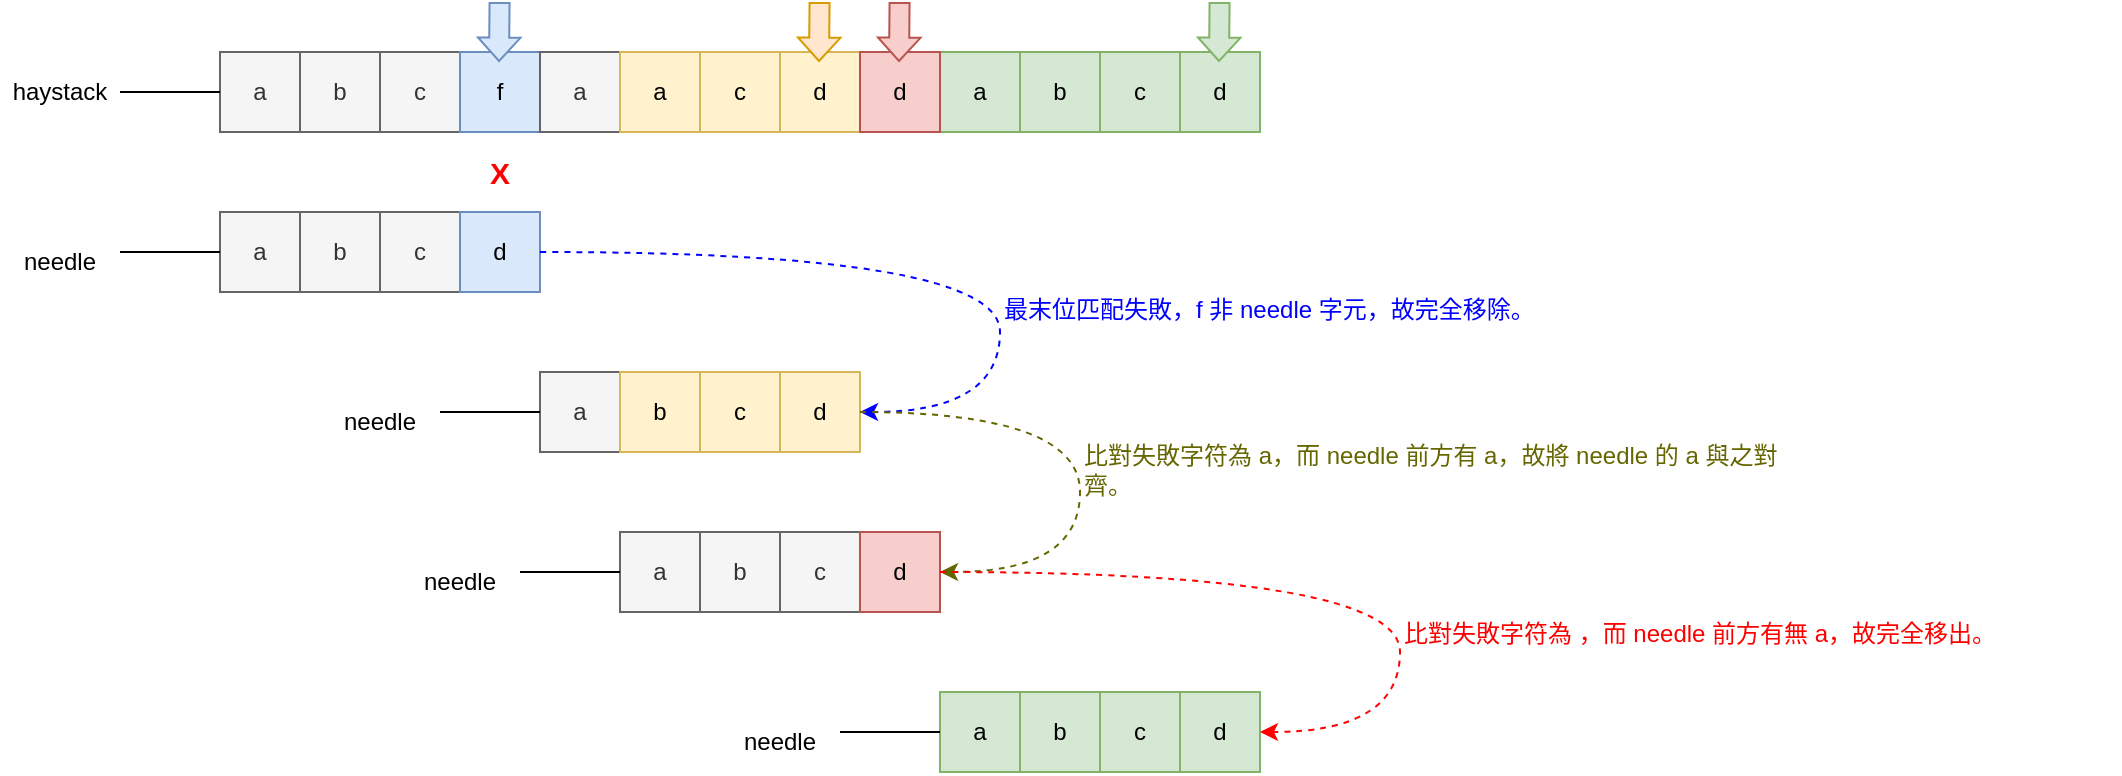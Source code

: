 <mxfile version="20.3.0" type="device" pages="4"><diagram id="TWOvDOO7eajAA5IfUKUp" name="第 1 页"><mxGraphModel dx="984" dy="507" grid="1" gridSize="10" guides="1" tooltips="1" connect="1" arrows="1" fold="1" page="1" pageScale="1" pageWidth="827" pageHeight="1169" math="0" shadow="0"><root><mxCell id="0"/><mxCell id="1" parent="0"/><mxCell id="67MY2ZFsQIr6qrmqAiH3-1" value="&lt;font color=&quot;#ff0000&quot; style=&quot;font-size: 15px;&quot;&gt;&lt;b style=&quot;&quot;&gt;X&lt;/b&gt;&lt;/font&gt;" style="rounded=0;whiteSpace=wrap;html=1;fontSize=15;strokeColor=none;" vertex="1" parent="1"><mxGeometry x="320" y="320" width="40" height="40" as="geometry"/></mxCell><mxCell id="ruVIrff8bBPIqfEPgjw3-1" value="b" style="rounded=0;whiteSpace=wrap;html=1;fillColor=#f5f5f5;fontColor=#333333;strokeColor=#666666;" parent="1" vertex="1"><mxGeometry x="240" y="280" width="40" height="40" as="geometry"/></mxCell><mxCell id="ruVIrff8bBPIqfEPgjw3-2" value="c" style="rounded=0;whiteSpace=wrap;html=1;fillColor=#f5f5f5;fontColor=#333333;strokeColor=#666666;" parent="1" vertex="1"><mxGeometry x="280" y="280" width="40" height="40" as="geometry"/></mxCell><mxCell id="ruVIrff8bBPIqfEPgjw3-3" value="f" style="rounded=0;whiteSpace=wrap;html=1;fillColor=#dae8fc;strokeColor=#6c8ebf;" parent="1" vertex="1"><mxGeometry x="320" y="280" width="40" height="40" as="geometry"/></mxCell><mxCell id="ruVIrff8bBPIqfEPgjw3-4" value="d" style="rounded=0;whiteSpace=wrap;html=1;fillColor=#fff2cc;strokeColor=#d6b656;" parent="1" vertex="1"><mxGeometry x="480" y="280" width="40" height="40" as="geometry"/></mxCell><mxCell id="ruVIrff8bBPIqfEPgjw3-5" value="a" style="rounded=0;whiteSpace=wrap;html=1;fillColor=#f5f5f5;fontColor=#333333;strokeColor=#666666;" parent="1" vertex="1"><mxGeometry x="200" y="280" width="40" height="40" as="geometry"/></mxCell><mxCell id="ruVIrff8bBPIqfEPgjw3-6" value="a" style="rounded=0;whiteSpace=wrap;html=1;fillColor=#f5f5f5;fontColor=#333333;strokeColor=#666666;" parent="1" vertex="1"><mxGeometry x="360" y="280" width="40" height="40" as="geometry"/></mxCell><mxCell id="ruVIrff8bBPIqfEPgjw3-7" value="c" style="rounded=0;whiteSpace=wrap;html=1;fillColor=#fff2cc;strokeColor=#d6b656;" parent="1" vertex="1"><mxGeometry x="440" y="280" width="40" height="40" as="geometry"/></mxCell><mxCell id="ruVIrff8bBPIqfEPgjw3-8" value="c" style="rounded=0;whiteSpace=wrap;html=1;fillColor=#d5e8d4;strokeColor=#82b366;" parent="1" vertex="1"><mxGeometry x="640" y="280" width="40" height="40" as="geometry"/></mxCell><mxCell id="ruVIrff8bBPIqfEPgjw3-9" style="edgeStyle=orthogonalEdgeStyle;rounded=0;orthogonalLoop=1;jettySize=auto;html=1;exitX=1;exitY=0.5;exitDx=0;exitDy=0;entryX=0;entryY=0.5;entryDx=0;entryDy=0;endArrow=none;endFill=0;" parent="1" source="ruVIrff8bBPIqfEPgjw3-10" target="ruVIrff8bBPIqfEPgjw3-5" edge="1"><mxGeometry relative="1" as="geometry"/></mxCell><mxCell id="ruVIrff8bBPIqfEPgjw3-10" value="haystack" style="text;html=1;align=center;verticalAlign=middle;whiteSpace=wrap;rounded=0;" parent="1" vertex="1"><mxGeometry x="90" y="285" width="60" height="30" as="geometry"/></mxCell><mxCell id="ruVIrff8bBPIqfEPgjw3-12" value="" style="shape=flexArrow;endArrow=classic;html=1;rounded=0;endWidth=10.263;endSize=3.561;fillColor=#dae8fc;strokeColor=#6c8ebf;" parent="1" edge="1"><mxGeometry width="50" height="50" relative="1" as="geometry"><mxPoint x="339.79" y="255" as="sourcePoint"/><mxPoint x="339.5" y="285" as="targetPoint"/></mxGeometry></mxCell><mxCell id="ruVIrff8bBPIqfEPgjw3-13" value="" style="shape=flexArrow;endArrow=classic;html=1;rounded=0;endWidth=10.263;endSize=3.561;fillColor=#ffe6cc;strokeColor=#d79b00;" parent="1" edge="1"><mxGeometry width="50" height="50" relative="1" as="geometry"><mxPoint x="499.79" y="255" as="sourcePoint"/><mxPoint x="499.5" y="285" as="targetPoint"/></mxGeometry></mxCell><mxCell id="H9iZSkoK0ZwCjskFEOO_-1" value="c" style="rounded=0;whiteSpace=wrap;html=1;fillColor=#f5f5f5;fontColor=#333333;strokeColor=#666666;" parent="1" vertex="1"><mxGeometry x="280" y="360" width="40" height="40" as="geometry"/></mxCell><mxCell id="H9iZSkoK0ZwCjskFEOO_-2" value="a" style="rounded=0;whiteSpace=wrap;html=1;fillColor=#f5f5f5;fontColor=#333333;strokeColor=#666666;" parent="1" vertex="1"><mxGeometry x="200" y="360" width="40" height="40" as="geometry"/></mxCell><mxCell id="H9iZSkoK0ZwCjskFEOO_-3" value="b" style="rounded=0;whiteSpace=wrap;html=1;fillColor=#f5f5f5;fontColor=#333333;strokeColor=#666666;" parent="1" vertex="1"><mxGeometry x="240" y="360" width="40" height="40" as="geometry"/></mxCell><mxCell id="H9iZSkoK0ZwCjskFEOO_-4" style="edgeStyle=orthogonalEdgeStyle;rounded=0;orthogonalLoop=1;jettySize=auto;html=1;exitX=1;exitY=0.5;exitDx=0;exitDy=0;entryX=0;entryY=0.5;entryDx=0;entryDy=0;endArrow=none;endFill=0;" parent="1" edge="1"><mxGeometry relative="1" as="geometry"><mxPoint x="200" y="380" as="targetPoint"/><mxPoint x="150" y="380" as="sourcePoint"/></mxGeometry></mxCell><mxCell id="H9iZSkoK0ZwCjskFEOO_-5" value="needle" style="text;html=1;strokeColor=none;fillColor=none;align=center;verticalAlign=middle;whiteSpace=wrap;rounded=0;" parent="1" vertex="1"><mxGeometry x="90" y="370" width="60" height="30" as="geometry"/></mxCell><mxCell id="H9iZSkoK0ZwCjskFEOO_-7" value="d" style="rounded=0;whiteSpace=wrap;html=1;fillColor=#d5e8d4;strokeColor=#82b366;" parent="1" vertex="1"><mxGeometry x="680" y="280" width="40" height="40" as="geometry"/></mxCell><mxCell id="H9iZSkoK0ZwCjskFEOO_-8" value="d" style="rounded=0;whiteSpace=wrap;html=1;fillColor=#dae8fc;strokeColor=#6c8ebf;" parent="1" vertex="1"><mxGeometry x="320" y="360" width="40" height="40" as="geometry"/></mxCell><mxCell id="H9iZSkoK0ZwCjskFEOO_-9" value="a" style="rounded=0;whiteSpace=wrap;html=1;fillColor=#fff2cc;strokeColor=#d6b656;" parent="1" vertex="1"><mxGeometry x="400" y="280" width="40" height="40" as="geometry"/></mxCell><mxCell id="H9iZSkoK0ZwCjskFEOO_-10" value="c" style="rounded=0;whiteSpace=wrap;html=1;fillColor=#fff2cc;strokeColor=#d6b656;" parent="1" vertex="1"><mxGeometry x="440" y="440" width="40" height="40" as="geometry"/></mxCell><mxCell id="H9iZSkoK0ZwCjskFEOO_-11" value="a" style="rounded=0;whiteSpace=wrap;html=1;fillColor=#f5f5f5;fontColor=#333333;strokeColor=#666666;" parent="1" vertex="1"><mxGeometry x="360" y="440" width="40" height="40" as="geometry"/></mxCell><mxCell id="H9iZSkoK0ZwCjskFEOO_-12" value="b" style="rounded=0;whiteSpace=wrap;html=1;fillColor=#fff2cc;strokeColor=#d6b656;" parent="1" vertex="1"><mxGeometry x="400" y="440" width="40" height="40" as="geometry"/></mxCell><mxCell id="H9iZSkoK0ZwCjskFEOO_-13" style="edgeStyle=orthogonalEdgeStyle;rounded=0;orthogonalLoop=1;jettySize=auto;html=1;exitX=1;exitY=0.5;exitDx=0;exitDy=0;entryX=0;entryY=0.5;entryDx=0;entryDy=0;endArrow=none;endFill=0;" parent="1" edge="1"><mxGeometry relative="1" as="geometry"><mxPoint x="360" y="460" as="targetPoint"/><mxPoint x="310" y="460" as="sourcePoint"/></mxGeometry></mxCell><mxCell id="H9iZSkoK0ZwCjskFEOO_-14" value="needle" style="text;html=1;strokeColor=none;fillColor=none;align=center;verticalAlign=middle;whiteSpace=wrap;rounded=0;" parent="1" vertex="1"><mxGeometry x="250" y="450" width="60" height="30" as="geometry"/></mxCell><mxCell id="H9iZSkoK0ZwCjskFEOO_-15" value="d" style="rounded=0;whiteSpace=wrap;html=1;fillColor=#fff2cc;strokeColor=#d6b656;" parent="1" vertex="1"><mxGeometry x="480" y="440" width="40" height="40" as="geometry"/></mxCell><mxCell id="H9iZSkoK0ZwCjskFEOO_-16" value="a" style="rounded=0;whiteSpace=wrap;html=1;fillColor=#d5e8d4;strokeColor=#82b366;" parent="1" vertex="1"><mxGeometry x="560" y="280" width="40" height="40" as="geometry"/></mxCell><mxCell id="H9iZSkoK0ZwCjskFEOO_-17" value="b" style="rounded=0;whiteSpace=wrap;html=1;fillColor=#d5e8d4;strokeColor=#82b366;" parent="1" vertex="1"><mxGeometry x="600" y="280" width="40" height="40" as="geometry"/></mxCell><mxCell id="H9iZSkoK0ZwCjskFEOO_-18" value="" style="shape=flexArrow;endArrow=classic;html=1;rounded=0;endWidth=10.263;endSize=3.561;fillColor=#d5e8d4;strokeColor=#82b366;" parent="1" edge="1"><mxGeometry width="50" height="50" relative="1" as="geometry"><mxPoint x="699.79" y="255" as="sourcePoint"/><mxPoint x="699.5" y="285" as="targetPoint"/></mxGeometry></mxCell><mxCell id="H9iZSkoK0ZwCjskFEOO_-19" value="c" style="rounded=0;whiteSpace=wrap;html=1;fillColor=#f5f5f5;strokeColor=#666666;fontColor=#333333;" parent="1" vertex="1"><mxGeometry x="480" y="520" width="40" height="40" as="geometry"/></mxCell><mxCell id="H9iZSkoK0ZwCjskFEOO_-20" value="a" style="rounded=0;whiteSpace=wrap;html=1;fillColor=#f5f5f5;fontColor=#333333;strokeColor=#666666;" parent="1" vertex="1"><mxGeometry x="400" y="520" width="40" height="40" as="geometry"/></mxCell><mxCell id="H9iZSkoK0ZwCjskFEOO_-21" value="b" style="rounded=0;whiteSpace=wrap;html=1;fillColor=#f5f5f5;strokeColor=#666666;fontColor=#333333;" parent="1" vertex="1"><mxGeometry x="440" y="520" width="40" height="40" as="geometry"/></mxCell><mxCell id="H9iZSkoK0ZwCjskFEOO_-22" style="edgeStyle=orthogonalEdgeStyle;rounded=0;orthogonalLoop=1;jettySize=auto;html=1;exitX=1;exitY=0.5;exitDx=0;exitDy=0;entryX=0;entryY=0.5;entryDx=0;entryDy=0;endArrow=none;endFill=0;" parent="1" edge="1"><mxGeometry relative="1" as="geometry"><mxPoint x="400" y="540" as="targetPoint"/><mxPoint x="350" y="540" as="sourcePoint"/></mxGeometry></mxCell><mxCell id="H9iZSkoK0ZwCjskFEOO_-23" value="needle" style="text;html=1;strokeColor=none;fillColor=none;align=center;verticalAlign=middle;whiteSpace=wrap;rounded=0;" parent="1" vertex="1"><mxGeometry x="290" y="530" width="60" height="30" as="geometry"/></mxCell><mxCell id="H9iZSkoK0ZwCjskFEOO_-24" value="d" style="rounded=0;whiteSpace=wrap;html=1;fillColor=#f8cecc;strokeColor=#b85450;" parent="1" vertex="1"><mxGeometry x="520" y="520" width="40" height="40" as="geometry"/></mxCell><mxCell id="H9iZSkoK0ZwCjskFEOO_-27" value="c" style="rounded=0;whiteSpace=wrap;html=1;fillColor=#d5e8d4;strokeColor=#82b366;" parent="1" vertex="1"><mxGeometry x="640" y="600" width="40" height="40" as="geometry"/></mxCell><mxCell id="H9iZSkoK0ZwCjskFEOO_-28" value="a" style="rounded=0;whiteSpace=wrap;html=1;fillColor=#d5e8d4;strokeColor=#82b366;" parent="1" vertex="1"><mxGeometry x="560" y="600" width="40" height="40" as="geometry"/></mxCell><mxCell id="H9iZSkoK0ZwCjskFEOO_-29" value="b" style="rounded=0;whiteSpace=wrap;html=1;fillColor=#d5e8d4;strokeColor=#82b366;" parent="1" vertex="1"><mxGeometry x="600" y="600" width="40" height="40" as="geometry"/></mxCell><mxCell id="H9iZSkoK0ZwCjskFEOO_-30" style="edgeStyle=orthogonalEdgeStyle;rounded=0;orthogonalLoop=1;jettySize=auto;html=1;exitX=1;exitY=0.5;exitDx=0;exitDy=0;entryX=0;entryY=0.5;entryDx=0;entryDy=0;endArrow=none;endFill=0;" parent="1" edge="1"><mxGeometry relative="1" as="geometry"><mxPoint x="560" y="620" as="targetPoint"/><mxPoint x="510" y="620" as="sourcePoint"/></mxGeometry></mxCell><mxCell id="H9iZSkoK0ZwCjskFEOO_-31" value="needle" style="text;html=1;strokeColor=none;fillColor=none;align=center;verticalAlign=middle;whiteSpace=wrap;rounded=0;" parent="1" vertex="1"><mxGeometry x="450" y="610" width="60" height="30" as="geometry"/></mxCell><mxCell id="H9iZSkoK0ZwCjskFEOO_-32" value="d" style="rounded=0;whiteSpace=wrap;html=1;fillColor=#d5e8d4;strokeColor=#82b366;" parent="1" vertex="1"><mxGeometry x="680" y="600" width="40" height="40" as="geometry"/></mxCell><mxCell id="H9iZSkoK0ZwCjskFEOO_-33" value="d" style="rounded=0;whiteSpace=wrap;html=1;fillColor=#f8cecc;strokeColor=#b85450;" parent="1" vertex="1"><mxGeometry x="520" y="280" width="40" height="40" as="geometry"/></mxCell><mxCell id="ruVIrff8bBPIqfEPgjw3-11" value="" style="shape=flexArrow;endArrow=classic;html=1;rounded=0;endWidth=10.263;endSize=3.561;fillColor=#f8cecc;strokeColor=#b85450;" parent="1" edge="1"><mxGeometry width="50" height="50" relative="1" as="geometry"><mxPoint x="539.79" y="255" as="sourcePoint"/><mxPoint x="539.5" y="285" as="targetPoint"/></mxGeometry></mxCell><mxCell id="67MY2ZFsQIr6qrmqAiH3-2" value="" style="endArrow=classic;html=1;rounded=0;entryX=1;entryY=0.5;entryDx=0;entryDy=0;edgeStyle=orthogonalEdgeStyle;curved=1;strokeColor=#0000FF;dashed=1;exitX=1;exitY=0.5;exitDx=0;exitDy=0;" edge="1" parent="1" source="H9iZSkoK0ZwCjskFEOO_-8"><mxGeometry width="50" height="50" relative="1" as="geometry"><mxPoint x="480" y="380" as="sourcePoint"/><mxPoint x="520" y="460" as="targetPoint"/><Array as="points"><mxPoint x="590" y="380"/><mxPoint x="590" y="460"/></Array></mxGeometry></mxCell><mxCell id="67MY2ZFsQIr6qrmqAiH3-3" value="&lt;font&gt;最末位匹配失敗，f 非 needle 字元，故完全移除。&lt;br&gt;&lt;/font&gt;" style="text;html=1;strokeColor=none;fillColor=none;align=left;verticalAlign=middle;whiteSpace=wrap;rounded=0;fontColor=#0000FF;" vertex="1" parent="1"><mxGeometry x="590" y="380" width="360" height="57.5" as="geometry"/></mxCell><mxCell id="gNxpxUOA5vaOE4mR4LmY-1" value="" style="endArrow=classic;html=1;rounded=0;entryX=1;entryY=0.5;entryDx=0;entryDy=0;edgeStyle=orthogonalEdgeStyle;curved=1;strokeColor=#666600;dashed=1;exitX=1;exitY=0.5;exitDx=0;exitDy=0;" edge="1" parent="1"><mxGeometry width="50" height="50" relative="1" as="geometry"><mxPoint x="520" y="460" as="sourcePoint"/><mxPoint x="560" y="540" as="targetPoint"/><Array as="points"><mxPoint x="630" y="460"/><mxPoint x="630" y="540"/></Array></mxGeometry></mxCell><mxCell id="gNxpxUOA5vaOE4mR4LmY-2" value="&lt;font&gt;比對失敗字符為 a，而 needle 前方有 a，故將 needle 的 a 與之對齊。&lt;br&gt;&lt;/font&gt;" style="text;html=1;strokeColor=none;fillColor=none;align=left;verticalAlign=middle;whiteSpace=wrap;rounded=0;fontColor=#666600;" vertex="1" parent="1"><mxGeometry x="630" y="460" width="360" height="57.5" as="geometry"/></mxCell><mxCell id="kEv8HRRzBXG5E5heanjW-1" value="" style="endArrow=classic;html=1;rounded=0;entryX=1;entryY=0.5;entryDx=0;entryDy=0;edgeStyle=orthogonalEdgeStyle;curved=1;strokeColor=#FF0000;dashed=1;exitX=1;exitY=0.5;exitDx=0;exitDy=0;" edge="1" parent="1"><mxGeometry width="50" height="50" relative="1" as="geometry"><mxPoint x="560" y="540" as="sourcePoint"/><mxPoint x="720" y="620" as="targetPoint"/><Array as="points"><mxPoint x="790" y="540"/><mxPoint x="790" y="620"/></Array></mxGeometry></mxCell><mxCell id="kEv8HRRzBXG5E5heanjW-2" value="&lt;font&gt;比對失敗字符為 ，而 needle 前方有無 a，故完全移出。&lt;br&gt;&lt;/font&gt;" style="text;html=1;strokeColor=none;fillColor=none;align=left;verticalAlign=middle;whiteSpace=wrap;rounded=0;fontColor=#FF0000;" vertex="1" parent="1"><mxGeometry x="790" y="542.5" width="360" height="57.5" as="geometry"/></mxCell></root></mxGraphModel></diagram><diagram id="terFQ3q70wafg8sZ-qy3" name="第 2 页"><mxGraphModel dx="984" dy="507" grid="1" gridSize="10" guides="1" tooltips="1" connect="1" arrows="1" fold="1" page="1" pageScale="1" pageWidth="827" pageHeight="1169" math="0" shadow="0"><root><mxCell id="0"/><mxCell id="1" parent="0"/><mxCell id="0qja3dDiQG7eKuih6hfM-1" value="&lt;font color=&quot;#ff0000&quot; style=&quot;font-size: 15px;&quot;&gt;&lt;b style=&quot;&quot;&gt;X&lt;/b&gt;&lt;/font&gt;" style="rounded=0;whiteSpace=wrap;html=1;fontSize=15;strokeColor=none;" vertex="1" parent="1"><mxGeometry x="320" y="320" width="40" height="40" as="geometry"/></mxCell><mxCell id="0qja3dDiQG7eKuih6hfM-2" value="b" style="rounded=0;whiteSpace=wrap;html=1;fillColor=#f5f5f5;fontColor=#333333;strokeColor=#666666;" vertex="1" parent="1"><mxGeometry x="240" y="280" width="40" height="40" as="geometry"/></mxCell><mxCell id="0qja3dDiQG7eKuih6hfM-3" value="c" style="rounded=0;whiteSpace=wrap;html=1;fillColor=#f5f5f5;fontColor=#333333;strokeColor=#666666;" vertex="1" parent="1"><mxGeometry x="280" y="280" width="40" height="40" as="geometry"/></mxCell><mxCell id="0qja3dDiQG7eKuih6hfM-4" value="f" style="rounded=0;whiteSpace=wrap;html=1;fillColor=#dae8fc;strokeColor=#6c8ebf;" vertex="1" parent="1"><mxGeometry x="320" y="280" width="40" height="40" as="geometry"/></mxCell><mxCell id="0qja3dDiQG7eKuih6hfM-5" value="d" style="rounded=0;whiteSpace=wrap;html=1;fillColor=#f5f5f5;strokeColor=#666666;fontColor=#333333;" vertex="1" parent="1"><mxGeometry x="480" y="280" width="40" height="40" as="geometry"/></mxCell><mxCell id="0qja3dDiQG7eKuih6hfM-6" value="a" style="rounded=0;whiteSpace=wrap;html=1;fillColor=#f5f5f5;fontColor=#333333;strokeColor=#666666;" vertex="1" parent="1"><mxGeometry x="200" y="280" width="40" height="40" as="geometry"/></mxCell><mxCell id="0qja3dDiQG7eKuih6hfM-7" value="a" style="rounded=0;whiteSpace=wrap;html=1;fillColor=#f5f5f5;fontColor=#333333;strokeColor=#666666;" vertex="1" parent="1"><mxGeometry x="360" y="280" width="40" height="40" as="geometry"/></mxCell><mxCell id="0qja3dDiQG7eKuih6hfM-8" value="c" style="rounded=0;whiteSpace=wrap;html=1;fillColor=#f5f5f5;strokeColor=#666666;fontColor=#333333;" vertex="1" parent="1"><mxGeometry x="440" y="280" width="40" height="40" as="geometry"/></mxCell><mxCell id="0qja3dDiQG7eKuih6hfM-9" value="c" style="rounded=0;whiteSpace=wrap;html=1;fillColor=#f5f5f5;strokeColor=#666666;fontColor=#333333;" vertex="1" parent="1"><mxGeometry x="640" y="280" width="40" height="40" as="geometry"/></mxCell><mxCell id="0qja3dDiQG7eKuih6hfM-10" style="edgeStyle=orthogonalEdgeStyle;rounded=0;orthogonalLoop=1;jettySize=auto;html=1;exitX=1;exitY=0.5;exitDx=0;exitDy=0;entryX=0;entryY=0.5;entryDx=0;entryDy=0;endArrow=none;endFill=0;" edge="1" parent="1" source="0qja3dDiQG7eKuih6hfM-11" target="0qja3dDiQG7eKuih6hfM-6"><mxGeometry relative="1" as="geometry"/></mxCell><mxCell id="0qja3dDiQG7eKuih6hfM-11" value="haystack" style="text;html=1;align=center;verticalAlign=middle;whiteSpace=wrap;rounded=0;" vertex="1" parent="1"><mxGeometry x="90" y="285" width="60" height="30" as="geometry"/></mxCell><mxCell id="0qja3dDiQG7eKuih6hfM-12" value="" style="shape=flexArrow;endArrow=classic;html=1;rounded=0;endWidth=10.263;endSize=3.561;fillColor=#dae8fc;strokeColor=#6c8ebf;" edge="1" parent="1"><mxGeometry width="50" height="50" relative="1" as="geometry"><mxPoint x="339.79" y="255" as="sourcePoint"/><mxPoint x="339.5" y="285" as="targetPoint"/></mxGeometry></mxCell><mxCell id="0qja3dDiQG7eKuih6hfM-14" value="c" style="rounded=0;whiteSpace=wrap;html=1;fillColor=#f5f5f5;fontColor=#333333;strokeColor=#666666;" vertex="1" parent="1"><mxGeometry x="280" y="360" width="40" height="40" as="geometry"/></mxCell><mxCell id="0qja3dDiQG7eKuih6hfM-15" value="a" style="rounded=0;whiteSpace=wrap;html=1;fillColor=#f5f5f5;fontColor=#333333;strokeColor=#666666;" vertex="1" parent="1"><mxGeometry x="200" y="360" width="40" height="40" as="geometry"/></mxCell><mxCell id="0qja3dDiQG7eKuih6hfM-16" value="b" style="rounded=0;whiteSpace=wrap;html=1;fillColor=#f5f5f5;fontColor=#333333;strokeColor=#666666;" vertex="1" parent="1"><mxGeometry x="240" y="360" width="40" height="40" as="geometry"/></mxCell><mxCell id="0qja3dDiQG7eKuih6hfM-17" style="edgeStyle=orthogonalEdgeStyle;rounded=0;orthogonalLoop=1;jettySize=auto;html=1;exitX=1;exitY=0.5;exitDx=0;exitDy=0;entryX=0;entryY=0.5;entryDx=0;entryDy=0;endArrow=none;endFill=0;" edge="1" parent="1"><mxGeometry relative="1" as="geometry"><mxPoint x="200" y="380" as="targetPoint"/><mxPoint x="150" y="380" as="sourcePoint"/></mxGeometry></mxCell><mxCell id="0qja3dDiQG7eKuih6hfM-18" value="needle" style="text;html=1;strokeColor=none;fillColor=none;align=center;verticalAlign=middle;whiteSpace=wrap;rounded=0;" vertex="1" parent="1"><mxGeometry x="90" y="370" width="60" height="30" as="geometry"/></mxCell><mxCell id="0qja3dDiQG7eKuih6hfM-19" value="d" style="rounded=0;whiteSpace=wrap;html=1;fillColor=#f5f5f5;strokeColor=#666666;fontColor=#333333;" vertex="1" parent="1"><mxGeometry x="680" y="280" width="40" height="40" as="geometry"/></mxCell><mxCell id="0qja3dDiQG7eKuih6hfM-20" value="d" style="rounded=0;whiteSpace=wrap;html=1;fillColor=#dae8fc;strokeColor=#6c8ebf;" vertex="1" parent="1"><mxGeometry x="320" y="360" width="40" height="40" as="geometry"/></mxCell><mxCell id="0qja3dDiQG7eKuih6hfM-21" value="a" style="rounded=0;whiteSpace=wrap;html=1;fillColor=#f5f5f5;strokeColor=#666666;fontColor=#333333;" vertex="1" parent="1"><mxGeometry x="400" y="280" width="40" height="40" as="geometry"/></mxCell><mxCell id="0qja3dDiQG7eKuih6hfM-22" value="c" style="rounded=0;whiteSpace=wrap;html=1;fillColor=#f5f5f5;strokeColor=#666666;fontColor=#333333;" vertex="1" parent="1"><mxGeometry x="440" y="440" width="40" height="40" as="geometry"/></mxCell><mxCell id="0qja3dDiQG7eKuih6hfM-23" value="a" style="rounded=0;whiteSpace=wrap;html=1;fillColor=#f5f5f5;fontColor=#333333;strokeColor=#666666;" vertex="1" parent="1"><mxGeometry x="360" y="440" width="40" height="40" as="geometry"/></mxCell><mxCell id="0qja3dDiQG7eKuih6hfM-24" value="b" style="rounded=0;whiteSpace=wrap;html=1;fillColor=#f5f5f5;strokeColor=#666666;fontColor=#333333;" vertex="1" parent="1"><mxGeometry x="400" y="440" width="40" height="40" as="geometry"/></mxCell><mxCell id="0qja3dDiQG7eKuih6hfM-25" style="edgeStyle=orthogonalEdgeStyle;rounded=0;orthogonalLoop=1;jettySize=auto;html=1;exitX=1;exitY=0.5;exitDx=0;exitDy=0;entryX=0;entryY=0.5;entryDx=0;entryDy=0;endArrow=none;endFill=0;" edge="1" parent="1"><mxGeometry relative="1" as="geometry"><mxPoint x="360" y="460" as="targetPoint"/><mxPoint x="310" y="460" as="sourcePoint"/></mxGeometry></mxCell><mxCell id="0qja3dDiQG7eKuih6hfM-26" value="needle" style="text;html=1;strokeColor=none;fillColor=none;align=center;verticalAlign=middle;whiteSpace=wrap;rounded=0;" vertex="1" parent="1"><mxGeometry x="250" y="450" width="60" height="30" as="geometry"/></mxCell><mxCell id="0qja3dDiQG7eKuih6hfM-27" value="d" style="rounded=0;whiteSpace=wrap;html=1;fillColor=#f5f5f5;strokeColor=#666666;fontColor=#333333;" vertex="1" parent="1"><mxGeometry x="480" y="440" width="40" height="40" as="geometry"/></mxCell><mxCell id="0qja3dDiQG7eKuih6hfM-28" value="a" style="rounded=0;whiteSpace=wrap;html=1;fillColor=#f5f5f5;strokeColor=#666666;fontColor=#333333;" vertex="1" parent="1"><mxGeometry x="560" y="280" width="40" height="40" as="geometry"/></mxCell><mxCell id="0qja3dDiQG7eKuih6hfM-29" value="b" style="rounded=0;whiteSpace=wrap;html=1;fillColor=#f5f5f5;strokeColor=#666666;fontColor=#333333;" vertex="1" parent="1"><mxGeometry x="600" y="280" width="40" height="40" as="geometry"/></mxCell><mxCell id="0qja3dDiQG7eKuih6hfM-43" value="d" style="rounded=0;whiteSpace=wrap;html=1;fillColor=#f5f5f5;strokeColor=#666666;fontColor=#333333;" vertex="1" parent="1"><mxGeometry x="520" y="280" width="40" height="40" as="geometry"/></mxCell><mxCell id="0qja3dDiQG7eKuih6hfM-45" value="" style="endArrow=classic;html=1;rounded=0;entryX=1;entryY=0.5;entryDx=0;entryDy=0;edgeStyle=orthogonalEdgeStyle;curved=1;strokeColor=#0000FF;dashed=1;exitX=1;exitY=0.5;exitDx=0;exitDy=0;" edge="1" parent="1" source="0qja3dDiQG7eKuih6hfM-20"><mxGeometry width="50" height="50" relative="1" as="geometry"><mxPoint x="480" y="380" as="sourcePoint"/><mxPoint x="520" y="460" as="targetPoint"/><Array as="points"><mxPoint x="590" y="380"/><mxPoint x="590" y="460"/></Array></mxGeometry></mxCell><mxCell id="0qja3dDiQG7eKuih6hfM-46" value="&lt;font&gt;最末位匹配失敗，f 非 needle 字元，故完全移除。&lt;br&gt;&lt;/font&gt;" style="text;html=1;strokeColor=none;fillColor=none;align=left;verticalAlign=middle;whiteSpace=wrap;rounded=0;fontColor=#0000FF;" vertex="1" parent="1"><mxGeometry x="590" y="380" width="360" height="57.5" as="geometry"/></mxCell></root></mxGraphModel></diagram><diagram id="8VP9fh-J5mo64mlaeGOR" name="第 3 页"><mxGraphModel dx="984" dy="507" grid="1" gridSize="10" guides="1" tooltips="1" connect="1" arrows="1" fold="1" page="1" pageScale="1" pageWidth="827" pageHeight="1169" math="0" shadow="0"><root><mxCell id="0"/><mxCell id="1" parent="0"/><mxCell id="wOsj25zHwEaZlMBBkya7-1" value="&lt;font color=&quot;#ff0000&quot; style=&quot;font-size: 15px;&quot;&gt;&lt;b style=&quot;&quot;&gt;X&lt;/b&gt;&lt;/font&gt;" style="rounded=0;whiteSpace=wrap;html=1;fontSize=15;strokeColor=none;" vertex="1" parent="1"><mxGeometry x="400" y="320" width="40" height="40" as="geometry"/></mxCell><mxCell id="wOsj25zHwEaZlMBBkya7-2" value="b" style="rounded=0;whiteSpace=wrap;html=1;fillColor=#f5f5f5;fontColor=#333333;strokeColor=#666666;" vertex="1" parent="1"><mxGeometry x="240" y="280" width="40" height="40" as="geometry"/></mxCell><mxCell id="wOsj25zHwEaZlMBBkya7-3" value="c" style="rounded=0;whiteSpace=wrap;html=1;fillColor=#f5f5f5;fontColor=#333333;strokeColor=#666666;" vertex="1" parent="1"><mxGeometry x="280" y="280" width="40" height="40" as="geometry"/></mxCell><mxCell id="wOsj25zHwEaZlMBBkya7-4" value="f" style="rounded=0;whiteSpace=wrap;html=1;fillColor=#dae8fc;strokeColor=#6c8ebf;" vertex="1" parent="1"><mxGeometry x="320" y="280" width="40" height="40" as="geometry"/></mxCell><mxCell id="wOsj25zHwEaZlMBBkya7-5" value="d" style="rounded=0;whiteSpace=wrap;html=1;fillColor=#fff2cc;strokeColor=#d6b656;" vertex="1" parent="1"><mxGeometry x="480" y="280" width="40" height="40" as="geometry"/></mxCell><mxCell id="wOsj25zHwEaZlMBBkya7-6" value="a" style="rounded=0;whiteSpace=wrap;html=1;fillColor=#f5f5f5;fontColor=#333333;strokeColor=#666666;" vertex="1" parent="1"><mxGeometry x="200" y="280" width="40" height="40" as="geometry"/></mxCell><mxCell id="wOsj25zHwEaZlMBBkya7-7" value="a" style="rounded=0;whiteSpace=wrap;html=1;fillColor=#f5f5f5;fontColor=#333333;strokeColor=#666666;" vertex="1" parent="1"><mxGeometry x="360" y="280" width="40" height="40" as="geometry"/></mxCell><mxCell id="wOsj25zHwEaZlMBBkya7-8" value="c" style="rounded=0;whiteSpace=wrap;html=1;fillColor=#fff2cc;strokeColor=#d6b656;" vertex="1" parent="1"><mxGeometry x="440" y="280" width="40" height="40" as="geometry"/></mxCell><mxCell id="wOsj25zHwEaZlMBBkya7-9" value="c" style="rounded=0;whiteSpace=wrap;html=1;fillColor=#f5f5f5;strokeColor=#666666;fontColor=#333333;" vertex="1" parent="1"><mxGeometry x="640" y="280" width="40" height="40" as="geometry"/></mxCell><mxCell id="wOsj25zHwEaZlMBBkya7-10" style="edgeStyle=orthogonalEdgeStyle;rounded=0;orthogonalLoop=1;jettySize=auto;html=1;exitX=1;exitY=0.5;exitDx=0;exitDy=0;entryX=0;entryY=0.5;entryDx=0;entryDy=0;endArrow=none;endFill=0;" edge="1" parent="1" source="wOsj25zHwEaZlMBBkya7-11" target="wOsj25zHwEaZlMBBkya7-6"><mxGeometry relative="1" as="geometry"/></mxCell><mxCell id="wOsj25zHwEaZlMBBkya7-11" value="haystack" style="text;html=1;align=center;verticalAlign=middle;whiteSpace=wrap;rounded=0;" vertex="1" parent="1"><mxGeometry x="90" y="285" width="60" height="30" as="geometry"/></mxCell><mxCell id="wOsj25zHwEaZlMBBkya7-12" value="" style="shape=flexArrow;endArrow=classic;html=1;rounded=0;endWidth=10.263;endSize=3.561;fillColor=#dae8fc;strokeColor=#6c8ebf;" edge="1" parent="1"><mxGeometry width="50" height="50" relative="1" as="geometry"><mxPoint x="339.79" y="255" as="sourcePoint"/><mxPoint x="339.5" y="285" as="targetPoint"/></mxGeometry></mxCell><mxCell id="wOsj25zHwEaZlMBBkya7-13" value="" style="shape=flexArrow;endArrow=classic;html=1;rounded=0;endWidth=10.263;endSize=3.561;fillColor=#ffe6cc;strokeColor=#d79b00;" edge="1" parent="1"><mxGeometry width="50" height="50" relative="1" as="geometry"><mxPoint x="499.79" y="255" as="sourcePoint"/><mxPoint x="499.5" y="285" as="targetPoint"/></mxGeometry></mxCell><mxCell id="wOsj25zHwEaZlMBBkya7-19" value="d" style="rounded=0;whiteSpace=wrap;html=1;fillColor=#f5f5f5;strokeColor=#666666;fontColor=#333333;" vertex="1" parent="1"><mxGeometry x="680" y="280" width="40" height="40" as="geometry"/></mxCell><mxCell id="wOsj25zHwEaZlMBBkya7-21" value="a" style="rounded=0;whiteSpace=wrap;html=1;fillColor=#fff2cc;strokeColor=#d6b656;" vertex="1" parent="1"><mxGeometry x="400" y="280" width="40" height="40" as="geometry"/></mxCell><mxCell id="wOsj25zHwEaZlMBBkya7-22" value="c" style="rounded=0;whiteSpace=wrap;html=1;fillColor=#fff2cc;strokeColor=#d6b656;" vertex="1" parent="1"><mxGeometry x="440" y="360" width="40" height="40" as="geometry"/></mxCell><mxCell id="wOsj25zHwEaZlMBBkya7-23" value="a" style="rounded=0;whiteSpace=wrap;html=1;fillColor=#f5f5f5;fontColor=#333333;strokeColor=#666666;" vertex="1" parent="1"><mxGeometry x="360" y="360" width="40" height="40" as="geometry"/></mxCell><mxCell id="wOsj25zHwEaZlMBBkya7-24" value="b" style="rounded=0;whiteSpace=wrap;html=1;fillColor=#fff2cc;strokeColor=#d6b656;" vertex="1" parent="1"><mxGeometry x="400" y="360" width="40" height="40" as="geometry"/></mxCell><mxCell id="wOsj25zHwEaZlMBBkya7-25" style="edgeStyle=orthogonalEdgeStyle;rounded=0;orthogonalLoop=1;jettySize=auto;html=1;exitX=1;exitY=0.5;exitDx=0;exitDy=0;entryX=0;entryY=0.5;entryDx=0;entryDy=0;endArrow=none;endFill=0;" edge="1" parent="1"><mxGeometry relative="1" as="geometry"><mxPoint x="360" y="380" as="targetPoint"/><mxPoint x="310" y="380" as="sourcePoint"/></mxGeometry></mxCell><mxCell id="wOsj25zHwEaZlMBBkya7-26" value="needle" style="text;html=1;strokeColor=none;fillColor=none;align=center;verticalAlign=middle;whiteSpace=wrap;rounded=0;" vertex="1" parent="1"><mxGeometry x="250" y="370" width="60" height="30" as="geometry"/></mxCell><mxCell id="wOsj25zHwEaZlMBBkya7-27" value="d" style="rounded=0;whiteSpace=wrap;html=1;fillColor=#fff2cc;strokeColor=#d6b656;" vertex="1" parent="1"><mxGeometry x="480" y="360" width="40" height="40" as="geometry"/></mxCell><mxCell id="wOsj25zHwEaZlMBBkya7-28" value="a" style="rounded=0;whiteSpace=wrap;html=1;fillColor=#f5f5f5;strokeColor=#666666;fontColor=#333333;" vertex="1" parent="1"><mxGeometry x="560" y="280" width="40" height="40" as="geometry"/></mxCell><mxCell id="wOsj25zHwEaZlMBBkya7-29" value="b" style="rounded=0;whiteSpace=wrap;html=1;fillColor=#f5f5f5;strokeColor=#666666;fontColor=#333333;" vertex="1" parent="1"><mxGeometry x="600" y="280" width="40" height="40" as="geometry"/></mxCell><mxCell id="wOsj25zHwEaZlMBBkya7-31" value="c" style="rounded=0;whiteSpace=wrap;html=1;fillColor=#f5f5f5;strokeColor=#666666;fontColor=#333333;" vertex="1" parent="1"><mxGeometry x="480" y="440" width="40" height="40" as="geometry"/></mxCell><mxCell id="wOsj25zHwEaZlMBBkya7-32" value="a" style="rounded=0;whiteSpace=wrap;html=1;fillColor=#f5f5f5;fontColor=#333333;strokeColor=#666666;" vertex="1" parent="1"><mxGeometry x="400" y="440" width="40" height="40" as="geometry"/></mxCell><mxCell id="wOsj25zHwEaZlMBBkya7-33" value="b" style="rounded=0;whiteSpace=wrap;html=1;fillColor=#f5f5f5;strokeColor=#666666;fontColor=#333333;" vertex="1" parent="1"><mxGeometry x="440" y="440" width="40" height="40" as="geometry"/></mxCell><mxCell id="wOsj25zHwEaZlMBBkya7-34" style="edgeStyle=orthogonalEdgeStyle;rounded=0;orthogonalLoop=1;jettySize=auto;html=1;exitX=1;exitY=0.5;exitDx=0;exitDy=0;entryX=0;entryY=0.5;entryDx=0;entryDy=0;endArrow=none;endFill=0;" edge="1" parent="1"><mxGeometry relative="1" as="geometry"><mxPoint x="400" y="460" as="targetPoint"/><mxPoint x="350" y="460" as="sourcePoint"/></mxGeometry></mxCell><mxCell id="wOsj25zHwEaZlMBBkya7-35" value="needle" style="text;html=1;strokeColor=none;fillColor=none;align=center;verticalAlign=middle;whiteSpace=wrap;rounded=0;" vertex="1" parent="1"><mxGeometry x="290" y="450" width="60" height="30" as="geometry"/></mxCell><mxCell id="wOsj25zHwEaZlMBBkya7-36" value="d" style="rounded=0;whiteSpace=wrap;html=1;fillColor=#f5f5f5;strokeColor=#666666;fontColor=#333333;" vertex="1" parent="1"><mxGeometry x="520" y="440" width="40" height="40" as="geometry"/></mxCell><mxCell id="wOsj25zHwEaZlMBBkya7-43" value="d" style="rounded=0;whiteSpace=wrap;html=1;fillColor=#f5f5f5;strokeColor=#666666;fontColor=#333333;" vertex="1" parent="1"><mxGeometry x="520" y="280" width="40" height="40" as="geometry"/></mxCell><mxCell id="DP9ZiARRhSPWd7d_qf22-1" value="" style="endArrow=classic;html=1;rounded=0;entryX=1;entryY=0.5;entryDx=0;entryDy=0;edgeStyle=orthogonalEdgeStyle;curved=1;strokeColor=#666600;dashed=1;exitX=1;exitY=0.5;exitDx=0;exitDy=0;" edge="1" parent="1" source="wOsj25zHwEaZlMBBkya7-27"><mxGeometry width="50" height="50" relative="1" as="geometry"><mxPoint x="530" y="380" as="sourcePoint"/><mxPoint x="560" y="460" as="targetPoint"/><Array as="points"><mxPoint x="630" y="380"/><mxPoint x="630" y="460"/></Array></mxGeometry></mxCell><mxCell id="DP9ZiARRhSPWd7d_qf22-2" value="&lt;font&gt;比對失敗字符為 a，而 needle 前方有 a，故將 needle 的 a 與之對齊。&lt;br&gt;&lt;/font&gt;" style="text;html=1;strokeColor=none;fillColor=none;align=left;verticalAlign=middle;whiteSpace=wrap;rounded=0;fontColor=#666600;" vertex="1" parent="1"><mxGeometry x="630" y="380" width="360" height="57.5" as="geometry"/></mxCell></root></mxGraphModel></diagram><diagram id="qIAN1P9QI9hcWSoYRN21" name="第 4 页"><mxGraphModel dx="984" dy="507" grid="1" gridSize="10" guides="1" tooltips="1" connect="1" arrows="1" fold="1" page="1" pageScale="1" pageWidth="827" pageHeight="1169" math="0" shadow="0"><root><mxCell id="0"/><mxCell id="1" parent="0"/><mxCell id="ZXt2ZIcnqANDepOrmllV-1" value="&lt;font color=&quot;#ff0000&quot; style=&quot;font-size: 15px;&quot;&gt;&lt;b style=&quot;&quot;&gt;X&lt;/b&gt;&lt;/font&gt;" style="rounded=0;whiteSpace=wrap;html=1;fontSize=15;strokeColor=none;" vertex="1" parent="1"><mxGeometry x="480" y="320" width="40" height="40" as="geometry"/></mxCell><mxCell id="PJLgetOJLq0L7pEtN3ch-2" value="b" style="rounded=0;whiteSpace=wrap;html=1;fillColor=#f5f5f5;fontColor=#333333;strokeColor=#666666;" vertex="1" parent="1"><mxGeometry x="240" y="280" width="40" height="40" as="geometry"/></mxCell><mxCell id="PJLgetOJLq0L7pEtN3ch-3" value="c" style="rounded=0;whiteSpace=wrap;html=1;fillColor=#f5f5f5;fontColor=#333333;strokeColor=#666666;" vertex="1" parent="1"><mxGeometry x="280" y="280" width="40" height="40" as="geometry"/></mxCell><mxCell id="PJLgetOJLq0L7pEtN3ch-4" value="f" style="rounded=0;whiteSpace=wrap;html=1;fillColor=#dae8fc;strokeColor=#6c8ebf;" vertex="1" parent="1"><mxGeometry x="320" y="280" width="40" height="40" as="geometry"/></mxCell><mxCell id="PJLgetOJLq0L7pEtN3ch-5" value="d" style="rounded=0;whiteSpace=wrap;html=1;fillColor=#fff2cc;strokeColor=#d6b656;" vertex="1" parent="1"><mxGeometry x="480" y="280" width="40" height="40" as="geometry"/></mxCell><mxCell id="PJLgetOJLq0L7pEtN3ch-6" value="a" style="rounded=0;whiteSpace=wrap;html=1;fillColor=#f5f5f5;fontColor=#333333;strokeColor=#666666;" vertex="1" parent="1"><mxGeometry x="200" y="280" width="40" height="40" as="geometry"/></mxCell><mxCell id="PJLgetOJLq0L7pEtN3ch-7" value="a" style="rounded=0;whiteSpace=wrap;html=1;fillColor=#f5f5f5;fontColor=#333333;strokeColor=#666666;" vertex="1" parent="1"><mxGeometry x="360" y="280" width="40" height="40" as="geometry"/></mxCell><mxCell id="PJLgetOJLq0L7pEtN3ch-8" value="c" style="rounded=0;whiteSpace=wrap;html=1;fillColor=#fff2cc;strokeColor=#d6b656;" vertex="1" parent="1"><mxGeometry x="440" y="280" width="40" height="40" as="geometry"/></mxCell><mxCell id="PJLgetOJLq0L7pEtN3ch-9" value="c" style="rounded=0;whiteSpace=wrap;html=1;fillColor=#f5f5f5;strokeColor=#666666;fontColor=#333333;" vertex="1" parent="1"><mxGeometry x="640" y="280" width="40" height="40" as="geometry"/></mxCell><mxCell id="PJLgetOJLq0L7pEtN3ch-10" style="edgeStyle=orthogonalEdgeStyle;rounded=0;orthogonalLoop=1;jettySize=auto;html=1;exitX=1;exitY=0.5;exitDx=0;exitDy=0;entryX=0;entryY=0.5;entryDx=0;entryDy=0;endArrow=none;endFill=0;" edge="1" parent="1" source="PJLgetOJLq0L7pEtN3ch-11" target="PJLgetOJLq0L7pEtN3ch-6"><mxGeometry relative="1" as="geometry"/></mxCell><mxCell id="PJLgetOJLq0L7pEtN3ch-11" value="haystack" style="text;html=1;align=center;verticalAlign=middle;whiteSpace=wrap;rounded=0;" vertex="1" parent="1"><mxGeometry x="90" y="285" width="60" height="30" as="geometry"/></mxCell><mxCell id="PJLgetOJLq0L7pEtN3ch-12" value="" style="shape=flexArrow;endArrow=classic;html=1;rounded=0;endWidth=10.263;endSize=3.561;fillColor=#dae8fc;strokeColor=#6c8ebf;" edge="1" parent="1"><mxGeometry width="50" height="50" relative="1" as="geometry"><mxPoint x="339.79" y="255" as="sourcePoint"/><mxPoint x="339.5" y="285" as="targetPoint"/></mxGeometry></mxCell><mxCell id="PJLgetOJLq0L7pEtN3ch-13" value="" style="shape=flexArrow;endArrow=classic;html=1;rounded=0;endWidth=10.263;endSize=3.561;fillColor=#ffe6cc;strokeColor=#d79b00;" edge="1" parent="1"><mxGeometry width="50" height="50" relative="1" as="geometry"><mxPoint x="499.79" y="255" as="sourcePoint"/><mxPoint x="499.5" y="285" as="targetPoint"/></mxGeometry></mxCell><mxCell id="PJLgetOJLq0L7pEtN3ch-19" value="d" style="rounded=0;whiteSpace=wrap;html=1;fillColor=#f5f5f5;strokeColor=#666666;fontColor=#333333;" vertex="1" parent="1"><mxGeometry x="680" y="280" width="40" height="40" as="geometry"/></mxCell><mxCell id="PJLgetOJLq0L7pEtN3ch-21" value="a" style="rounded=0;whiteSpace=wrap;html=1;fillColor=#fff2cc;strokeColor=#d6b656;" vertex="1" parent="1"><mxGeometry x="400" y="280" width="40" height="40" as="geometry"/></mxCell><mxCell id="PJLgetOJLq0L7pEtN3ch-28" value="a" style="rounded=0;whiteSpace=wrap;html=1;fillColor=#f5f5f5;strokeColor=#666666;fontColor=#333333;" vertex="1" parent="1"><mxGeometry x="560" y="280" width="40" height="40" as="geometry"/></mxCell><mxCell id="PJLgetOJLq0L7pEtN3ch-29" value="b" style="rounded=0;whiteSpace=wrap;html=1;fillColor=#f5f5f5;strokeColor=#666666;fontColor=#333333;" vertex="1" parent="1"><mxGeometry x="600" y="280" width="40" height="40" as="geometry"/></mxCell><mxCell id="PJLgetOJLq0L7pEtN3ch-31" value="c" style="rounded=0;whiteSpace=wrap;html=1;fillColor=#f5f5f5;strokeColor=#666666;fontColor=#333333;" vertex="1" parent="1"><mxGeometry x="480" y="360" width="40" height="40" as="geometry"/></mxCell><mxCell id="PJLgetOJLq0L7pEtN3ch-32" value="a" style="rounded=0;whiteSpace=wrap;html=1;fillColor=#f5f5f5;fontColor=#333333;strokeColor=#666666;" vertex="1" parent="1"><mxGeometry x="400" y="360" width="40" height="40" as="geometry"/></mxCell><mxCell id="PJLgetOJLq0L7pEtN3ch-33" value="b" style="rounded=0;whiteSpace=wrap;html=1;fillColor=#f5f5f5;strokeColor=#666666;fontColor=#333333;" vertex="1" parent="1"><mxGeometry x="440" y="360" width="40" height="40" as="geometry"/></mxCell><mxCell id="PJLgetOJLq0L7pEtN3ch-34" style="edgeStyle=orthogonalEdgeStyle;rounded=0;orthogonalLoop=1;jettySize=auto;html=1;exitX=1;exitY=0.5;exitDx=0;exitDy=0;entryX=0;entryY=0.5;entryDx=0;entryDy=0;endArrow=none;endFill=0;" edge="1" parent="1"><mxGeometry relative="1" as="geometry"><mxPoint x="400" y="380" as="targetPoint"/><mxPoint x="350" y="380" as="sourcePoint"/></mxGeometry></mxCell><mxCell id="PJLgetOJLq0L7pEtN3ch-35" value="needle" style="text;html=1;strokeColor=none;fillColor=none;align=center;verticalAlign=middle;whiteSpace=wrap;rounded=0;" vertex="1" parent="1"><mxGeometry x="290" y="370" width="60" height="30" as="geometry"/></mxCell><mxCell id="PJLgetOJLq0L7pEtN3ch-36" value="d" style="rounded=0;whiteSpace=wrap;html=1;fillColor=#f8cecc;strokeColor=#b85450;" vertex="1" parent="1"><mxGeometry x="520" y="360" width="40" height="40" as="geometry"/></mxCell><mxCell id="PJLgetOJLq0L7pEtN3ch-37" value="c" style="rounded=0;whiteSpace=wrap;html=1;fillColor=#f5f5f5;strokeColor=#666666;fontColor=#333333;" vertex="1" parent="1"><mxGeometry x="640" y="437.5" width="40" height="40" as="geometry"/></mxCell><mxCell id="PJLgetOJLq0L7pEtN3ch-38" value="a" style="rounded=0;whiteSpace=wrap;html=1;fillColor=#f5f5f5;strokeColor=#666666;fontColor=#333333;" vertex="1" parent="1"><mxGeometry x="560" y="437.5" width="40" height="40" as="geometry"/></mxCell><mxCell id="PJLgetOJLq0L7pEtN3ch-39" value="b" style="rounded=0;whiteSpace=wrap;html=1;fillColor=#f5f5f5;strokeColor=#666666;fontColor=#333333;" vertex="1" parent="1"><mxGeometry x="600" y="437.5" width="40" height="40" as="geometry"/></mxCell><mxCell id="PJLgetOJLq0L7pEtN3ch-40" style="edgeStyle=orthogonalEdgeStyle;rounded=0;orthogonalLoop=1;jettySize=auto;html=1;exitX=1;exitY=0.5;exitDx=0;exitDy=0;entryX=0;entryY=0.5;entryDx=0;entryDy=0;endArrow=none;endFill=0;" edge="1" parent="1"><mxGeometry relative="1" as="geometry"><mxPoint x="560" y="457.5" as="targetPoint"/><mxPoint x="510" y="457.5" as="sourcePoint"/></mxGeometry></mxCell><mxCell id="PJLgetOJLq0L7pEtN3ch-41" value="needle" style="text;html=1;strokeColor=none;fillColor=none;align=center;verticalAlign=middle;whiteSpace=wrap;rounded=0;" vertex="1" parent="1"><mxGeometry x="450" y="447.5" width="60" height="30" as="geometry"/></mxCell><mxCell id="PJLgetOJLq0L7pEtN3ch-42" value="d" style="rounded=0;whiteSpace=wrap;html=1;fillColor=#f5f5f5;strokeColor=#666666;fontColor=#333333;" vertex="1" parent="1"><mxGeometry x="680" y="437.5" width="40" height="40" as="geometry"/></mxCell><mxCell id="PJLgetOJLq0L7pEtN3ch-43" value="d" style="rounded=0;whiteSpace=wrap;html=1;fillColor=#f8cecc;strokeColor=#b85450;" vertex="1" parent="1"><mxGeometry x="520" y="280" width="40" height="40" as="geometry"/></mxCell><mxCell id="PJLgetOJLq0L7pEtN3ch-44" value="" style="shape=flexArrow;endArrow=classic;html=1;rounded=0;endWidth=10.263;endSize=3.561;fillColor=#f8cecc;strokeColor=#b85450;" edge="1" parent="1"><mxGeometry width="50" height="50" relative="1" as="geometry"><mxPoint x="539.79" y="255" as="sourcePoint"/><mxPoint x="539.5" y="285" as="targetPoint"/></mxGeometry></mxCell><mxCell id="GieT7BD2ez_izcRVV5ZO-1" value="" style="endArrow=classic;html=1;rounded=0;entryX=1;entryY=0.5;entryDx=0;entryDy=0;edgeStyle=orthogonalEdgeStyle;curved=1;strokeColor=#FF0000;dashed=1;exitX=1;exitY=0.5;exitDx=0;exitDy=0;" edge="1" parent="1" source="PJLgetOJLq0L7pEtN3ch-36"><mxGeometry width="50" height="50" relative="1" as="geometry"><mxPoint x="680" y="380" as="sourcePoint"/><mxPoint x="720" y="460" as="targetPoint"/><Array as="points"><mxPoint x="790" y="380"/><mxPoint x="790" y="460"/></Array></mxGeometry></mxCell><mxCell id="GieT7BD2ez_izcRVV5ZO-2" value="&lt;font&gt;比對失敗字符為 ，而 needle 前方有無 a，故完全移出。&lt;br&gt;&lt;/font&gt;" style="text;html=1;strokeColor=none;fillColor=none;align=left;verticalAlign=middle;whiteSpace=wrap;rounded=0;fontColor=#FF0000;" vertex="1" parent="1"><mxGeometry x="760" y="351.25" width="360" height="57.5" as="geometry"/></mxCell></root></mxGraphModel></diagram></mxfile>